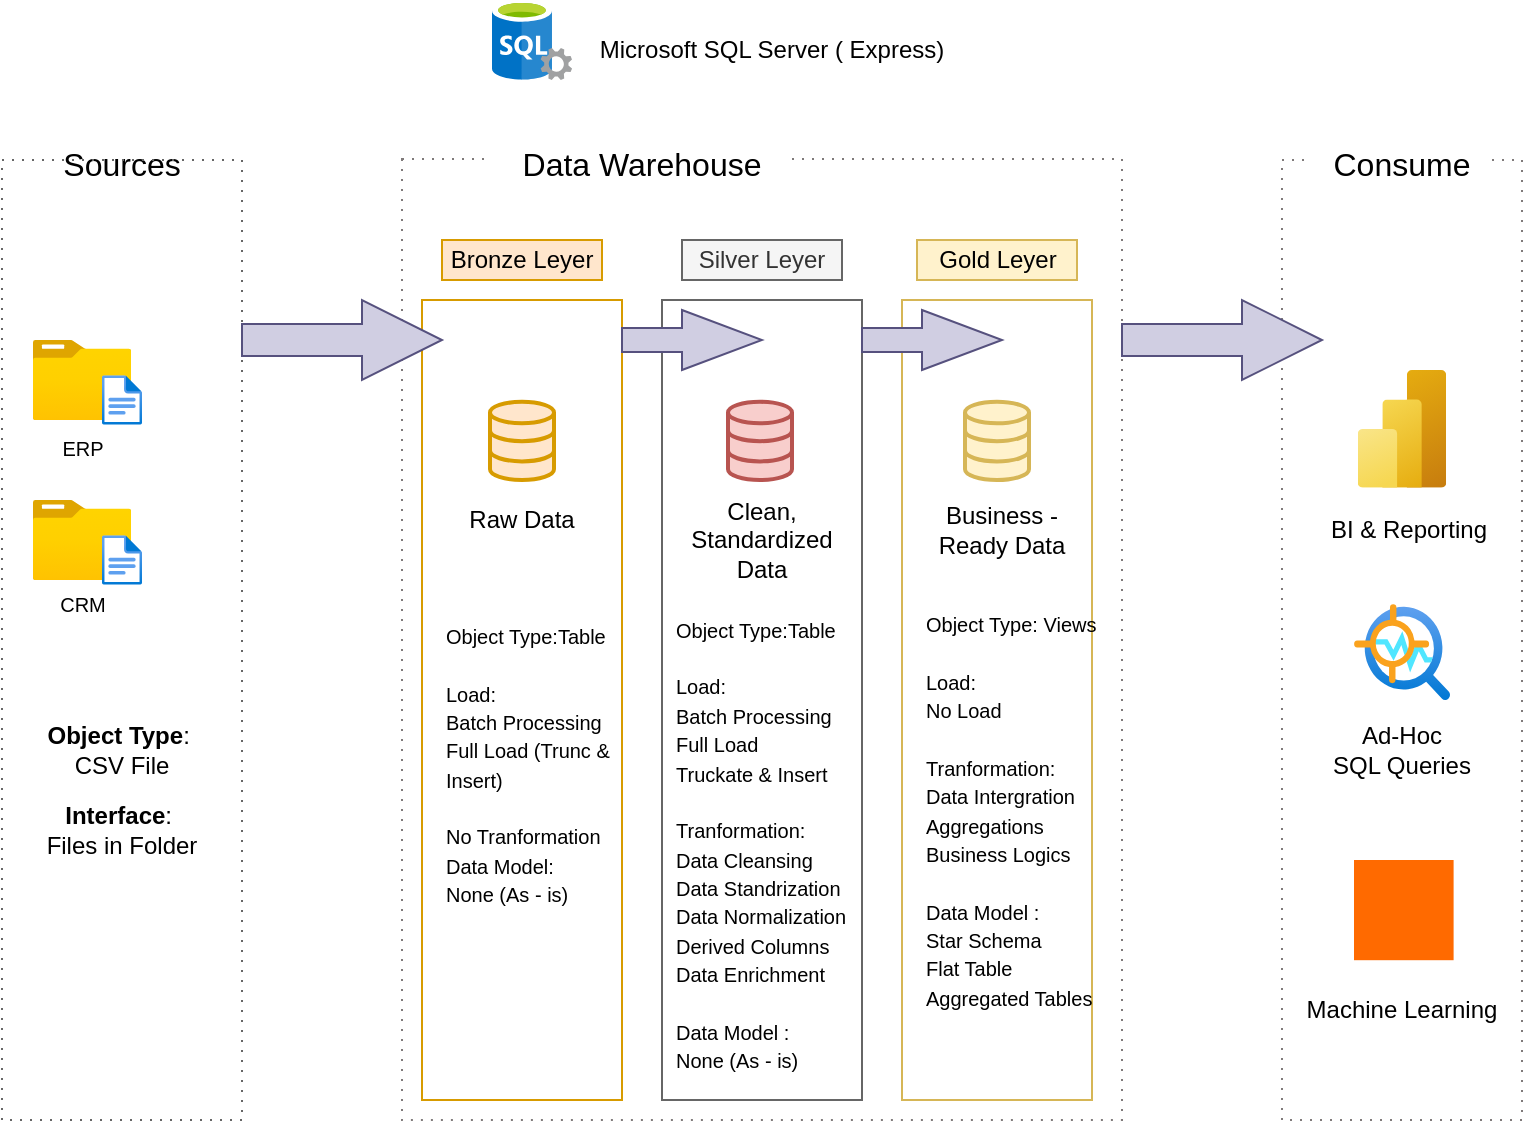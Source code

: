 <mxfile version="28.1.2">
  <diagram name="Page-1" id="sbRlwC5jCHw08fAlpHKS">
    <mxGraphModel dx="1042" dy="626" grid="1" gridSize="10" guides="1" tooltips="1" connect="1" arrows="1" fold="1" page="1" pageScale="1" pageWidth="850" pageHeight="1100" math="0" shadow="0">
      <root>
        <mxCell id="0" />
        <mxCell id="1" parent="0" />
        <mxCell id="SHICMqAD7N62q3qqN7X4-2" value="&lt;font style=&quot;font-size: 16px;&quot;&gt;Sources&lt;/font&gt;" style="rounded=0;whiteSpace=wrap;html=1;fontSize=24;strokeColor=none;fillColor=default;" parent="1" vertex="1">
          <mxGeometry x="40" y="190" width="120" height="20" as="geometry" />
        </mxCell>
        <mxCell id="SHICMqAD7N62q3qqN7X4-3" value="" style="rounded=0;whiteSpace=wrap;html=1;fillColor=none;dashed=1;dashPattern=1 4;strokeColor=light-dark(#7f7a7a, #ededed);" parent="1" vertex="1">
          <mxGeometry x="240" y="199.55" width="360" height="480.45" as="geometry" />
        </mxCell>
        <mxCell id="SHICMqAD7N62q3qqN7X4-4" value="&lt;font style=&quot;font-size: 16px;&quot;&gt;Data Warehouse&lt;/font&gt;" style="rounded=0;whiteSpace=wrap;html=1;fontSize=24;strokeColor=none;fillColor=default;" parent="1" vertex="1">
          <mxGeometry x="285" y="190" width="150" height="20" as="geometry" />
        </mxCell>
        <mxCell id="SHICMqAD7N62q3qqN7X4-5" value="" style="rounded=0;whiteSpace=wrap;html=1;fillColor=none;dashed=1;dashPattern=1 4;strokeColor=light-dark(#7f7a7a, #ededed);" parent="1" vertex="1">
          <mxGeometry x="680" y="200" width="120" height="480" as="geometry" />
        </mxCell>
        <mxCell id="SHICMqAD7N62q3qqN7X4-7" value="&lt;font style=&quot;font-size: 16px;&quot;&gt;Consume&lt;/font&gt;" style="rounded=0;whiteSpace=wrap;html=1;fontSize=24;strokeColor=none;fillColor=default;" parent="1" vertex="1">
          <mxGeometry x="695" y="190" width="90" height="20" as="geometry" />
        </mxCell>
        <mxCell id="SHICMqAD7N62q3qqN7X4-8" value="Bronze Leyer" style="rounded=0;whiteSpace=wrap;html=1;fillColor=#ffe6cc;strokeColor=#d79b00;" parent="1" vertex="1">
          <mxGeometry x="260" y="240" width="80" height="20" as="geometry" />
        </mxCell>
        <mxCell id="SHICMqAD7N62q3qqN7X4-9" value="" style="rounded=0;whiteSpace=wrap;html=1;fillColor=none;strokeColor=#d79b00;" parent="1" vertex="1">
          <mxGeometry x="250" y="270" width="100" height="400" as="geometry" />
        </mxCell>
        <mxCell id="SHICMqAD7N62q3qqN7X4-10" value="Silver Leyer" style="rounded=0;whiteSpace=wrap;html=1;fillColor=#f5f5f5;strokeColor=#666666;fontColor=#333333;" parent="1" vertex="1">
          <mxGeometry x="380" y="240" width="80" height="20" as="geometry" />
        </mxCell>
        <mxCell id="SHICMqAD7N62q3qqN7X4-11" value="" style="rounded=0;whiteSpace=wrap;html=1;fillColor=none;strokeColor=#666666;fontColor=#333333;" parent="1" vertex="1">
          <mxGeometry x="370" y="270" width="100" height="400" as="geometry" />
        </mxCell>
        <mxCell id="SHICMqAD7N62q3qqN7X4-12" value="Gold Leyer" style="rounded=0;whiteSpace=wrap;html=1;fillColor=#fff2cc;strokeColor=#d6b656;" parent="1" vertex="1">
          <mxGeometry x="497.5" y="240" width="80" height="20" as="geometry" />
        </mxCell>
        <mxCell id="SHICMqAD7N62q3qqN7X4-13" value="" style="rounded=0;whiteSpace=wrap;html=1;fillColor=none;strokeColor=#d6b656;" parent="1" vertex="1">
          <mxGeometry x="490" y="270" width="95" height="400" as="geometry" />
        </mxCell>
        <mxCell id="CO-tBmJ9ZdEcl3YAdLqZ-1" value="&lt;font style=&quot;font-size: 10px;&quot;&gt;ERP&lt;/font&gt;" style="image;aspect=fixed;html=1;points=[];align=center;fontSize=12;image=img/lib/azure2/general/Folder_Blank.svg;" vertex="1" parent="1">
          <mxGeometry x="55.36" y="290" width="49.29" height="40" as="geometry" />
        </mxCell>
        <mxCell id="SHICMqAD7N62q3qqN7X4-1" value="" style="rounded=0;whiteSpace=wrap;html=1;fillColor=none;dashed=1;dashPattern=1 4;strokeColor=light-dark(#7f7a7a, #ededed);shape=image;labelBackgroundColor=default;verticalAlign=top;verticalLabelPosition=bottom;aspect=fixed;points=[];image=img/lib/azure2/general/File.svg;" parent="1" vertex="1">
          <mxGeometry x="90" y="280" width="20" height="80" as="geometry" />
        </mxCell>
        <mxCell id="CO-tBmJ9ZdEcl3YAdLqZ-2" value="CRM" style="image;aspect=fixed;html=1;points=[];align=center;fontSize=10;image=img/lib/azure2/general/Folder_Blank.svg;" vertex="1" parent="1">
          <mxGeometry x="55.36" y="370" width="49.29" height="40" as="geometry" />
        </mxCell>
        <mxCell id="CO-tBmJ9ZdEcl3YAdLqZ-3" value="" style="rounded=0;whiteSpace=wrap;html=1;fillColor=none;dashed=1;dashPattern=1 4;strokeColor=light-dark(#7f7a7a, #ededed);shape=image;labelBackgroundColor=default;verticalAlign=top;verticalLabelPosition=bottom;aspect=fixed;points=[];image=img/lib/azure2/general/File.svg;" vertex="1" parent="1">
          <mxGeometry x="90" y="360" width="20" height="80" as="geometry" />
        </mxCell>
        <mxCell id="CO-tBmJ9ZdEcl3YAdLqZ-7" value="" style="rounded=0;whiteSpace=wrap;html=1;fillColor=none;dashed=1;dashPattern=1 4;strokeColor=#666666;fontColor=#333333;" vertex="1" parent="1">
          <mxGeometry x="40" y="200" width="120" height="480" as="geometry" />
        </mxCell>
        <mxCell id="CO-tBmJ9ZdEcl3YAdLqZ-15" value="&lt;b&gt;Object Type&lt;/b&gt;:&amp;nbsp;&lt;div&gt;CSV File&lt;/div&gt;" style="text;html=1;align=center;verticalAlign=middle;whiteSpace=wrap;rounded=0;" vertex="1" parent="1">
          <mxGeometry x="40" y="480" width="120" height="30" as="geometry" />
        </mxCell>
        <mxCell id="CO-tBmJ9ZdEcl3YAdLqZ-16" value="&lt;b&gt;Interface&lt;/b&gt;:&amp;nbsp;&lt;div&gt;Files in Folder&lt;/div&gt;" style="text;html=1;align=center;verticalAlign=middle;whiteSpace=wrap;rounded=0;" vertex="1" parent="1">
          <mxGeometry x="40" y="520" width="120" height="30" as="geometry" />
        </mxCell>
        <mxCell id="CO-tBmJ9ZdEcl3YAdLqZ-17" value="" style="html=1;verticalLabelPosition=bottom;align=center;labelBackgroundColor=#ffffff;verticalAlign=top;strokeWidth=2;strokeColor=#d79b00;shadow=0;dashed=0;shape=mxgraph.ios7.icons.data;fillColor=#ffe6cc;" vertex="1" parent="1">
          <mxGeometry x="284" y="320.9" width="32" height="39.1" as="geometry" />
        </mxCell>
        <mxCell id="CO-tBmJ9ZdEcl3YAdLqZ-18" value="" style="html=1;verticalLabelPosition=bottom;align=center;labelBackgroundColor=#ffffff;verticalAlign=top;strokeWidth=2;strokeColor=#d6b656;shadow=0;dashed=0;shape=mxgraph.ios7.icons.data;fillColor=#fff2cc;" vertex="1" parent="1">
          <mxGeometry x="521.5" y="320.9" width="32" height="39.1" as="geometry" />
        </mxCell>
        <mxCell id="CO-tBmJ9ZdEcl3YAdLqZ-19" value="" style="html=1;verticalLabelPosition=bottom;align=center;labelBackgroundColor=#ffffff;verticalAlign=top;strokeWidth=2;strokeColor=#b85450;shadow=0;dashed=0;shape=mxgraph.ios7.icons.data;fillColor=#f8cecc;" vertex="1" parent="1">
          <mxGeometry x="403" y="320.9" width="32" height="39.1" as="geometry" />
        </mxCell>
        <mxCell id="CO-tBmJ9ZdEcl3YAdLqZ-25" value="" style="html=1;shadow=0;dashed=0;align=center;verticalAlign=middle;shape=mxgraph.arrows2.arrow;dy=0.6;dx=40;notch=0;fillColor=#d0cee2;strokeColor=#56517e;" vertex="1" parent="1">
          <mxGeometry x="160" y="270" width="100" height="40" as="geometry" />
        </mxCell>
        <mxCell id="CO-tBmJ9ZdEcl3YAdLqZ-27" value="" style="html=1;shadow=0;dashed=0;align=center;verticalAlign=middle;shape=mxgraph.arrows2.arrow;dy=0.6;dx=40;notch=0;fillColor=#d0cee2;strokeColor=#56517e;" vertex="1" parent="1">
          <mxGeometry x="350" y="275" width="70" height="30" as="geometry" />
        </mxCell>
        <mxCell id="CO-tBmJ9ZdEcl3YAdLqZ-28" value="" style="html=1;shadow=0;dashed=0;align=center;verticalAlign=middle;shape=mxgraph.arrows2.arrow;dy=0.6;dx=40;notch=0;fillColor=#d0cee2;strokeColor=#56517e;" vertex="1" parent="1">
          <mxGeometry x="470" y="275" width="70" height="30" as="geometry" />
        </mxCell>
        <mxCell id="CO-tBmJ9ZdEcl3YAdLqZ-29" value="" style="html=1;shadow=0;dashed=0;align=center;verticalAlign=middle;shape=mxgraph.arrows2.arrow;dy=0.6;dx=40;notch=0;fillColor=#d0cee2;strokeColor=#56517e;" vertex="1" parent="1">
          <mxGeometry x="600" y="270" width="100" height="40" as="geometry" />
        </mxCell>
        <mxCell id="CO-tBmJ9ZdEcl3YAdLqZ-30" value="Raw Data" style="text;html=1;align=center;verticalAlign=middle;whiteSpace=wrap;rounded=0;" vertex="1" parent="1">
          <mxGeometry x="270" y="364.55" width="60" height="30" as="geometry" />
        </mxCell>
        <mxCell id="CO-tBmJ9ZdEcl3YAdLqZ-31" value="Clean, Standardized Data" style="text;html=1;align=center;verticalAlign=middle;whiteSpace=wrap;rounded=0;" vertex="1" parent="1">
          <mxGeometry x="370" y="370" width="100" height="40" as="geometry" />
        </mxCell>
        <mxCell id="CO-tBmJ9ZdEcl3YAdLqZ-32" value="Business - Ready Data" style="text;html=1;align=center;verticalAlign=middle;whiteSpace=wrap;rounded=0;" vertex="1" parent="1">
          <mxGeometry x="495" y="370" width="90" height="30" as="geometry" />
        </mxCell>
        <mxCell id="CO-tBmJ9ZdEcl3YAdLqZ-33" value="&lt;div style=&quot;&quot;&gt;&lt;span style=&quot;background-color: transparent; color: light-dark(rgb(0, 0, 0), rgb(255, 255, 255));&quot;&gt;&lt;font style=&quot;font-size: 10px;&quot;&gt;&lt;br&gt;&lt;/font&gt;&lt;/span&gt;&lt;/div&gt;&lt;div style=&quot;&quot;&gt;&lt;span style=&quot;background-color: transparent; color: light-dark(rgb(0, 0, 0), rgb(255, 255, 255));&quot;&gt;&lt;font style=&quot;font-size: 10px;&quot;&gt;Object Type:Table&lt;/font&gt;&lt;/span&gt;&lt;/div&gt;&lt;div style=&quot;&quot;&gt;&lt;span style=&quot;background-color: transparent; color: light-dark(rgb(0, 0, 0), rgb(255, 255, 255));&quot;&gt;&lt;font style=&quot;font-size: 10px;&quot;&gt;&lt;br&gt;&lt;/font&gt;&lt;/span&gt;&lt;/div&gt;&lt;div style=&quot;&quot;&gt;&lt;span style=&quot;background-color: transparent; color: light-dark(rgb(0, 0, 0), rgb(255, 255, 255));&quot;&gt;&lt;font style=&quot;font-size: 10px;&quot;&gt;Load:&lt;/font&gt;&lt;/span&gt;&lt;/div&gt;&lt;div style=&quot;&quot;&gt;&lt;span style=&quot;font-size: 10px; background-color: transparent; color: light-dark(rgb(0, 0, 0), rgb(255, 255, 255));&quot;&gt;Batch Processing&lt;/span&gt;&lt;/div&gt;&lt;div style=&quot;&quot;&gt;&lt;span style=&quot;font-size: 10px; background-color: transparent; color: light-dark(rgb(0, 0, 0), rgb(255, 255, 255));&quot;&gt;Full Load (Trunc &amp;amp; Insert)&lt;/span&gt;&lt;/div&gt;&lt;div style=&quot;&quot;&gt;&lt;div&gt;&lt;font style=&quot;font-size: 10px;&quot;&gt;&lt;br&gt;&lt;/font&gt;&lt;/div&gt;&lt;div&gt;&lt;font style=&quot;font-size: 10px;&quot;&gt;No Tranformation&lt;/font&gt;&lt;/div&gt;&lt;div&gt;&lt;font style=&quot;font-size: 10px;&quot;&gt;Data Model:&amp;nbsp;&lt;/font&gt;&lt;/div&gt;&lt;div&gt;&lt;font style=&quot;font-size: 10px;&quot;&gt;None (As - is)&lt;/font&gt;&lt;/div&gt;&lt;/div&gt;" style="text;html=1;align=left;verticalAlign=middle;whiteSpace=wrap;rounded=0;" vertex="1" parent="1">
          <mxGeometry x="260" y="470" width="100" height="50" as="geometry" />
        </mxCell>
        <mxCell id="CO-tBmJ9ZdEcl3YAdLqZ-35" value="&lt;div style=&quot;&quot;&gt;&lt;span style=&quot;background-color: transparent; color: light-dark(rgb(0, 0, 0), rgb(255, 255, 255));&quot;&gt;&lt;font style=&quot;font-size: 10px;&quot;&gt;&lt;br&gt;&lt;/font&gt;&lt;/span&gt;&lt;/div&gt;&lt;div style=&quot;&quot;&gt;&lt;span style=&quot;background-color: transparent; color: light-dark(rgb(0, 0, 0), rgb(255, 255, 255));&quot;&gt;&lt;font style=&quot;font-size: 10px;&quot;&gt;Object Type:Table&lt;/font&gt;&lt;/span&gt;&lt;/div&gt;&lt;div style=&quot;&quot;&gt;&lt;span style=&quot;background-color: transparent; color: light-dark(rgb(0, 0, 0), rgb(255, 255, 255));&quot;&gt;&lt;font style=&quot;font-size: 10px;&quot;&gt;&lt;br&gt;&lt;/font&gt;&lt;/span&gt;&lt;/div&gt;&lt;div style=&quot;&quot;&gt;&lt;span style=&quot;background-color: transparent; color: light-dark(rgb(0, 0, 0), rgb(255, 255, 255));&quot;&gt;&lt;font style=&quot;font-size: 10px;&quot;&gt;Load:&lt;/font&gt;&lt;/span&gt;&lt;/div&gt;&lt;div style=&quot;&quot;&gt;&lt;span style=&quot;font-size: 10px; background-color: transparent; color: light-dark(rgb(0, 0, 0), rgb(255, 255, 255));&quot;&gt;Batch Processing&lt;/span&gt;&lt;/div&gt;&lt;div style=&quot;&quot;&gt;&lt;span style=&quot;font-size: 10px; background-color: transparent; color: light-dark(rgb(0, 0, 0), rgb(255, 255, 255));&quot;&gt;Full Load&amp;nbsp;&lt;/span&gt;&lt;/div&gt;&lt;div style=&quot;&quot;&gt;&lt;span style=&quot;font-size: 10px; background-color: transparent; color: light-dark(rgb(0, 0, 0), rgb(255, 255, 255));&quot;&gt;Truckate &amp;amp; Insert&lt;/span&gt;&lt;/div&gt;&lt;div style=&quot;&quot;&gt;&lt;div&gt;&lt;span style=&quot;font-size: 10px; background-color: transparent; color: light-dark(rgb(0, 0, 0), rgb(255, 255, 255));&quot;&gt;&lt;br&gt;&lt;/span&gt;&lt;/div&gt;&lt;div&gt;&lt;span style=&quot;font-size: 10px; background-color: transparent; color: light-dark(rgb(0, 0, 0), rgb(255, 255, 255));&quot;&gt;Tranformation:&lt;/span&gt;&lt;/div&gt;&lt;div&gt;&lt;font style=&quot;font-size: 10px;&quot;&gt;Data Cleansing&lt;/font&gt;&lt;/div&gt;&lt;div&gt;&lt;font style=&quot;font-size: 10px;&quot;&gt;Data Standrization&lt;/font&gt;&lt;/div&gt;&lt;div&gt;&lt;font style=&quot;font-size: 10px;&quot;&gt;Data Normalization&lt;/font&gt;&lt;/div&gt;&lt;div&gt;&lt;font style=&quot;font-size: 10px;&quot;&gt;Derived Columns&lt;/font&gt;&lt;/div&gt;&lt;div&gt;&lt;font style=&quot;font-size: 10px;&quot;&gt;Data Enrichment&lt;/font&gt;&lt;/div&gt;&lt;div&gt;&lt;font style=&quot;font-size: 10px;&quot;&gt;&lt;br&gt;&lt;/font&gt;&lt;/div&gt;&lt;div&gt;&lt;font style=&quot;font-size: 10px;&quot;&gt;Data Model :&amp;nbsp;&lt;/font&gt;&lt;/div&gt;&lt;div&gt;&lt;font style=&quot;font-size: 10px;&quot;&gt;None (As - is)&amp;nbsp;&lt;/font&gt;&lt;/div&gt;&lt;/div&gt;" style="text;html=1;align=left;verticalAlign=middle;whiteSpace=wrap;rounded=0;" vertex="1" parent="1">
          <mxGeometry x="375" y="510" width="100" height="50" as="geometry" />
        </mxCell>
        <mxCell id="CO-tBmJ9ZdEcl3YAdLqZ-36" value="&lt;div style=&quot;&quot;&gt;&lt;span style=&quot;background-color: transparent; color: light-dark(rgb(0, 0, 0), rgb(255, 255, 255));&quot;&gt;&lt;font style=&quot;font-size: 10px;&quot;&gt;&lt;br&gt;&lt;/font&gt;&lt;/span&gt;&lt;/div&gt;&lt;div style=&quot;&quot;&gt;&lt;span style=&quot;background-color: transparent; color: light-dark(rgb(0, 0, 0), rgb(255, 255, 255));&quot;&gt;&lt;font style=&quot;font-size: 10px;&quot;&gt;Object Type: Views&lt;/font&gt;&lt;/span&gt;&lt;/div&gt;&lt;div style=&quot;&quot;&gt;&lt;span style=&quot;background-color: transparent; color: light-dark(rgb(0, 0, 0), rgb(255, 255, 255));&quot;&gt;&lt;font style=&quot;font-size: 10px;&quot;&gt;&lt;br&gt;&lt;/font&gt;&lt;/span&gt;&lt;/div&gt;&lt;div style=&quot;&quot;&gt;&lt;span style=&quot;background-color: transparent; color: light-dark(rgb(0, 0, 0), rgb(255, 255, 255));&quot;&gt;&lt;font style=&quot;font-size: 10px;&quot;&gt;Load:&lt;/font&gt;&lt;/span&gt;&lt;/div&gt;&lt;div style=&quot;&quot;&gt;&lt;span style=&quot;font-size: 10px;&quot;&gt;No Load&lt;/span&gt;&lt;/div&gt;&lt;div style=&quot;&quot;&gt;&lt;div&gt;&lt;span style=&quot;font-size: 10px; background-color: transparent; color: light-dark(rgb(0, 0, 0), rgb(255, 255, 255));&quot;&gt;&lt;br&gt;&lt;/span&gt;&lt;/div&gt;&lt;div&gt;&lt;span style=&quot;font-size: 10px; background-color: transparent; color: light-dark(rgb(0, 0, 0), rgb(255, 255, 255));&quot;&gt;Tranformation:&lt;/span&gt;&lt;/div&gt;&lt;div&gt;&lt;font style=&quot;font-size: 10px;&quot;&gt;Data Intergration&lt;/font&gt;&lt;/div&gt;&lt;div&gt;&lt;span style=&quot;font-size: 10px;&quot;&gt;Aggregations&lt;/span&gt;&lt;/div&gt;&lt;div&gt;&lt;span style=&quot;font-size: 10px;&quot;&gt;Business Logics&lt;/span&gt;&lt;/div&gt;&lt;div&gt;&lt;br&gt;&lt;/div&gt;&lt;div&gt;&lt;font style=&quot;font-size: 10px;&quot;&gt;Data Model :&lt;/font&gt;&lt;/div&gt;&lt;div&gt;&lt;font style=&quot;font-size: 10px;&quot;&gt;Star Schema&lt;/font&gt;&lt;/div&gt;&lt;div&gt;&lt;font style=&quot;font-size: 10px;&quot;&gt;Flat Table&lt;/font&gt;&lt;/div&gt;&lt;div&gt;&lt;font style=&quot;font-size: 10px;&quot;&gt;Aggregated Tables&amp;nbsp;&lt;/font&gt;&lt;/div&gt;&lt;div&gt;&lt;font style=&quot;font-size: 10px;&quot;&gt;&amp;nbsp;&lt;/font&gt;&lt;/div&gt;&lt;/div&gt;" style="text;html=1;align=left;verticalAlign=middle;whiteSpace=wrap;rounded=0;" vertex="1" parent="1">
          <mxGeometry x="500" y="500" width="100" height="50" as="geometry" />
        </mxCell>
        <mxCell id="CO-tBmJ9ZdEcl3YAdLqZ-37" value="" style="image;aspect=fixed;html=1;points=[];align=center;fontSize=12;image=img/lib/azure2/analytics/Power_BI_Embedded.svg;" vertex="1" parent="1">
          <mxGeometry x="717.91" y="305" width="44.18" height="58.9" as="geometry" />
        </mxCell>
        <mxCell id="CO-tBmJ9ZdEcl3YAdLqZ-38" value="" style="points=[];aspect=fixed;html=1;align=center;shadow=0;dashed=0;fillColor=#FF6A00;strokeColor=none;shape=mxgraph.alibaba_cloud.machine_learning;" vertex="1" parent="1">
          <mxGeometry x="716" y="550" width="49.8" height="50.1" as="geometry" />
        </mxCell>
        <mxCell id="CO-tBmJ9ZdEcl3YAdLqZ-39" value="" style="image;aspect=fixed;html=1;points=[];align=center;fontSize=12;image=img/lib/azure2/ai_machine_learning/Anomaly_Detector.svg;" vertex="1" parent="1">
          <mxGeometry x="716" y="422" width="48" height="48" as="geometry" />
        </mxCell>
        <mxCell id="CO-tBmJ9ZdEcl3YAdLqZ-40" value="BI &amp;amp; Reporting" style="text;html=1;align=center;verticalAlign=middle;whiteSpace=wrap;rounded=0;" vertex="1" parent="1">
          <mxGeometry x="700" y="370" width="87.19" height="30" as="geometry" />
        </mxCell>
        <mxCell id="CO-tBmJ9ZdEcl3YAdLqZ-41" value="Ad-Hoc&lt;div&gt;SQL Queries&lt;/div&gt;" style="text;html=1;align=center;verticalAlign=middle;whiteSpace=wrap;rounded=0;" vertex="1" parent="1">
          <mxGeometry x="700" y="480" width="80" height="30" as="geometry" />
        </mxCell>
        <mxCell id="CO-tBmJ9ZdEcl3YAdLqZ-42" value="Machine Learning" style="text;html=1;align=center;verticalAlign=middle;whiteSpace=wrap;rounded=0;" vertex="1" parent="1">
          <mxGeometry x="685" y="610" width="110" height="30" as="geometry" />
        </mxCell>
        <mxCell id="CO-tBmJ9ZdEcl3YAdLqZ-43" value="" style="image;sketch=0;aspect=fixed;html=1;points=[];align=center;fontSize=12;image=img/lib/mscae/SQL_Servers.svg;" vertex="1" parent="1">
          <mxGeometry x="285" y="120" width="40" height="40" as="geometry" />
        </mxCell>
        <mxCell id="CO-tBmJ9ZdEcl3YAdLqZ-44" value="Microsoft SQL Server ( Express)" style="text;html=1;align=center;verticalAlign=middle;whiteSpace=wrap;rounded=0;" vertex="1" parent="1">
          <mxGeometry x="325" y="130" width="200" height="30" as="geometry" />
        </mxCell>
      </root>
    </mxGraphModel>
  </diagram>
</mxfile>
